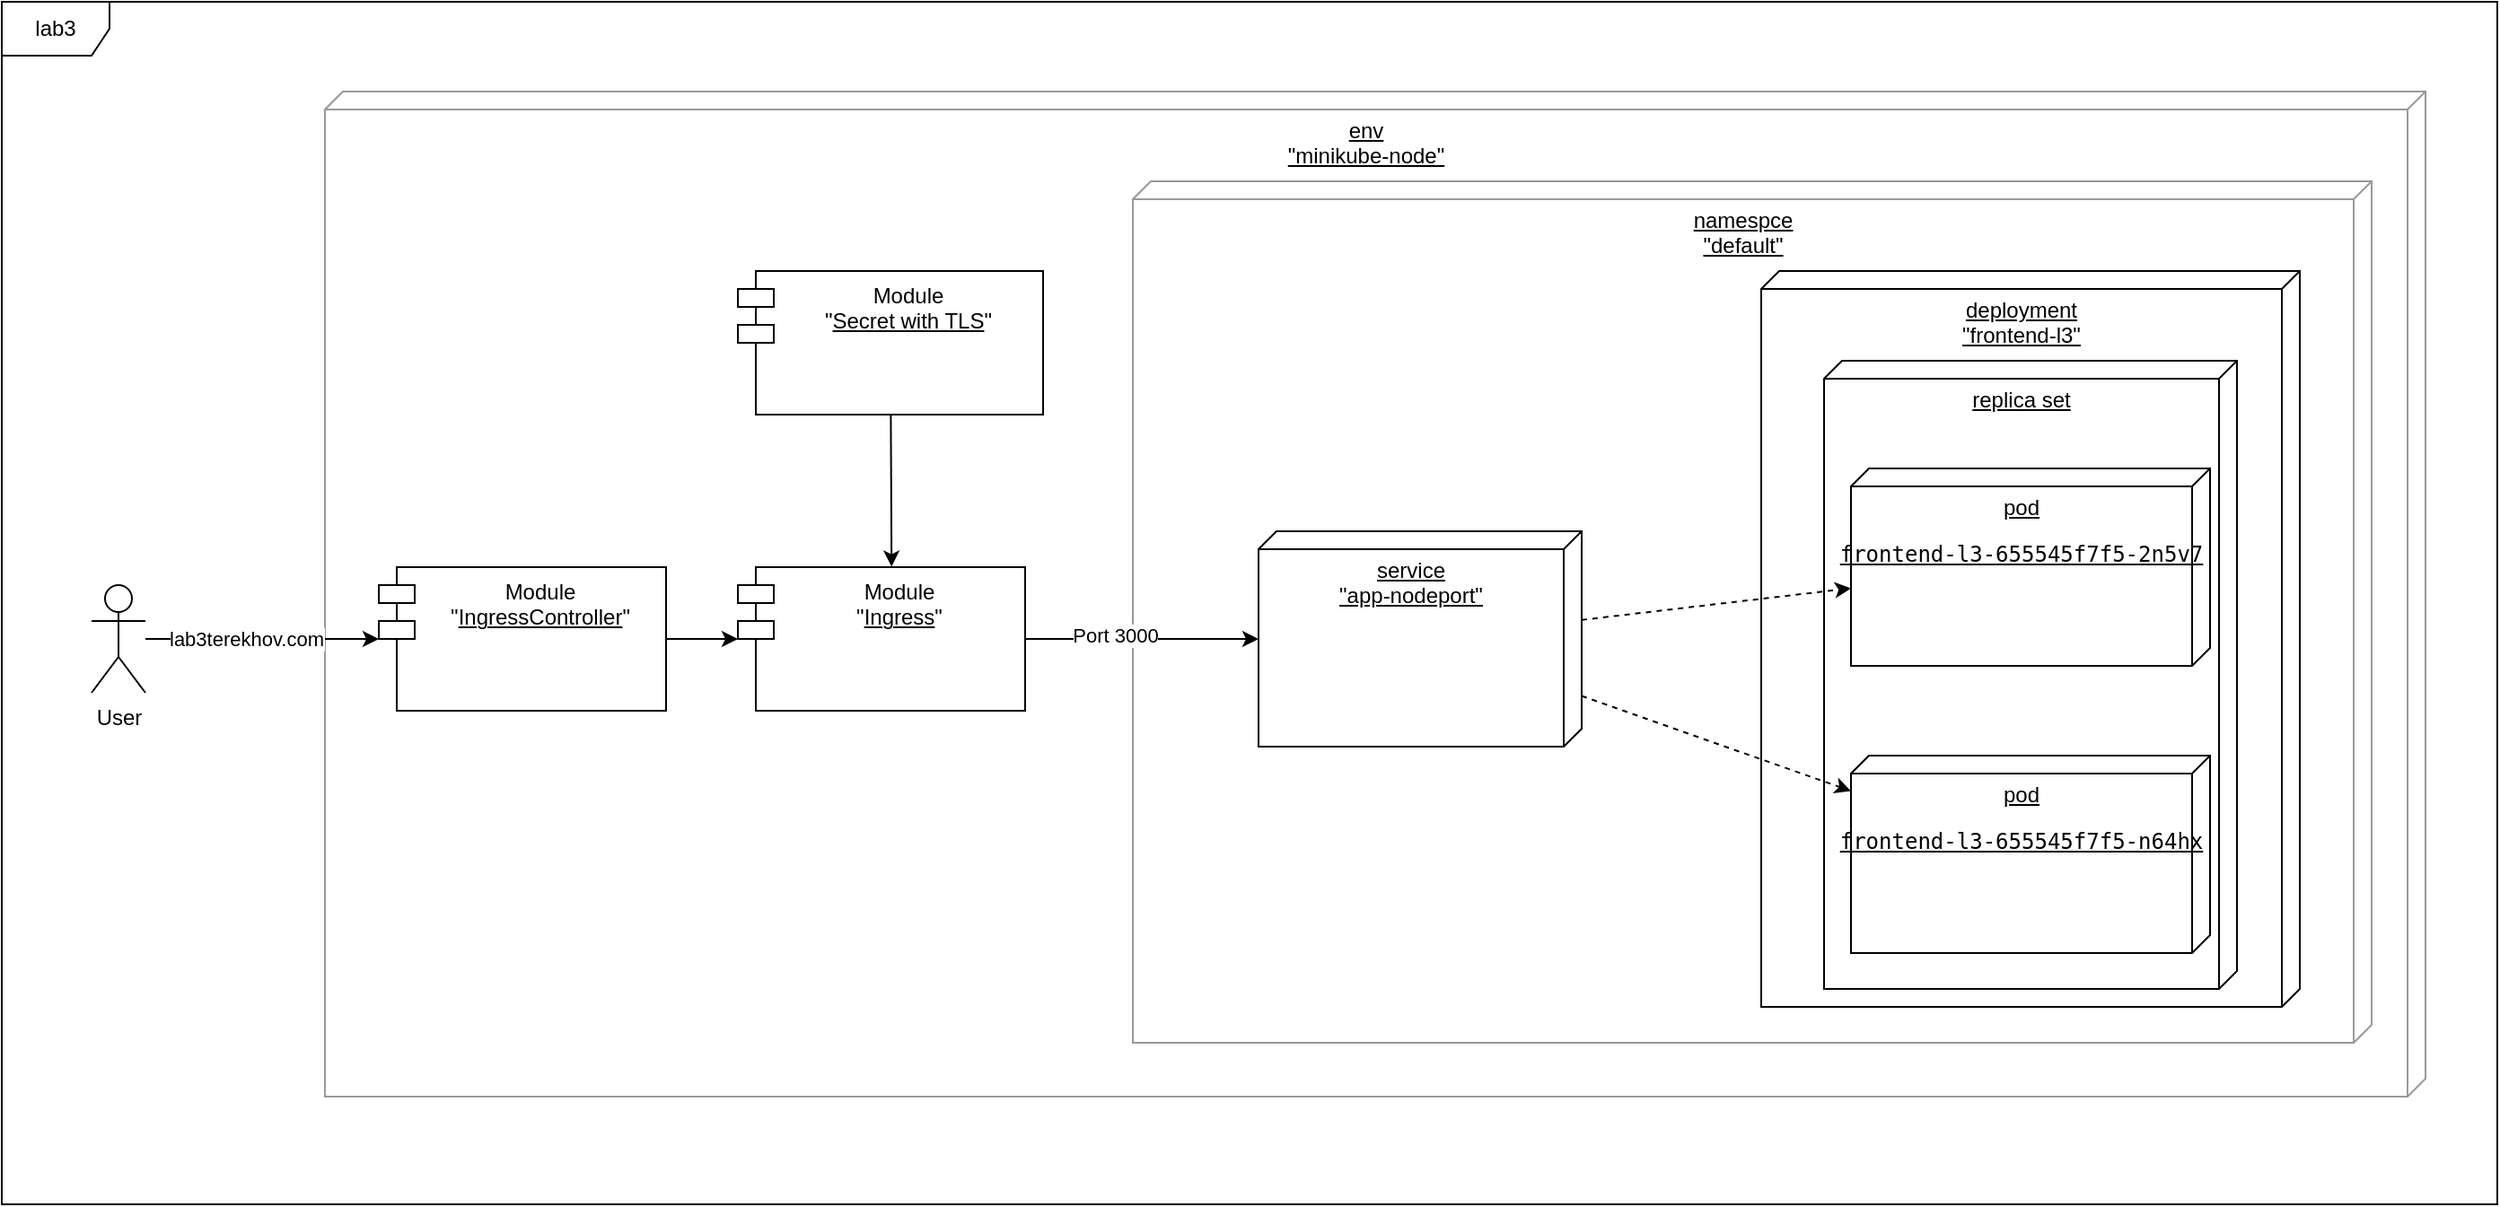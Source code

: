 <mxfile version="22.0.3" type="device">
  <diagram name="Страница — 1" id="fA7D3sdXyef4y8BK_pek">
    <mxGraphModel dx="2336" dy="1143" grid="1" gridSize="10" guides="1" tooltips="1" connect="1" arrows="1" fold="1" page="1" pageScale="1" pageWidth="827" pageHeight="1169" math="0" shadow="0">
      <root>
        <mxCell id="0" />
        <mxCell id="1" parent="0" />
        <mxCell id="kwWLvMw_4-D7OwgcWH1--1" value="env&lt;br&gt;&quot;minikube-node&quot;" style="verticalAlign=top;align=center;spacingTop=8;spacingLeft=2;spacingRight=12;shape=cube;size=10;direction=south;fontStyle=4;html=1;whiteSpace=wrap;strokeColor=#999999;" parent="1" vertex="1">
          <mxGeometry x="-330" y="150" width="1170" height="560" as="geometry" />
        </mxCell>
        <mxCell id="kwWLvMw_4-D7OwgcWH1--2" value="namespce&lt;br&gt;&quot;default&quot;" style="verticalAlign=top;align=center;spacingTop=8;spacingLeft=2;spacingRight=12;shape=cube;size=10;direction=south;fontStyle=4;html=1;whiteSpace=wrap;strokeColor=#999999;" parent="1" vertex="1">
          <mxGeometry x="120" y="200" width="690" height="480" as="geometry" />
        </mxCell>
        <mxCell id="kwWLvMw_4-D7OwgcWH1--3" value="service&lt;br&gt;&quot;app-nodeport&quot;" style="verticalAlign=top;align=center;spacingTop=8;spacingLeft=2;spacingRight=12;shape=cube;size=10;direction=south;fontStyle=4;html=1;whiteSpace=wrap;" parent="1" vertex="1">
          <mxGeometry x="190" y="395" width="180" height="120" as="geometry" />
        </mxCell>
        <mxCell id="kwWLvMw_4-D7OwgcWH1--4" value="deployment&lt;br&gt;&quot;frontend-l3&quot;" style="verticalAlign=top;align=center;spacingTop=8;spacingLeft=2;spacingRight=12;shape=cube;size=10;direction=south;fontStyle=4;html=1;whiteSpace=wrap;" parent="1" vertex="1">
          <mxGeometry x="470" y="250" width="300" height="410" as="geometry" />
        </mxCell>
        <mxCell id="kwWLvMw_4-D7OwgcWH1--5" value="replica set&lt;br&gt;" style="verticalAlign=top;align=center;spacingTop=8;spacingLeft=2;spacingRight=12;shape=cube;size=10;direction=south;fontStyle=4;html=1;whiteSpace=wrap;" parent="1" vertex="1">
          <mxGeometry x="505" y="300" width="230" height="350" as="geometry" />
        </mxCell>
        <mxCell id="kwWLvMw_4-D7OwgcWH1--6" value="pod&lt;br&gt;&lt;div style=&quot;&quot;&gt;&lt;pre style=&quot;&quot;&gt;&lt;font face=&quot;JetBrains Mono, monospace&quot;&gt;frontend-l3-655545f7f5-n64hx&lt;br&gt;&lt;/font&gt;&lt;/pre&gt;&lt;/div&gt;" style="verticalAlign=top;align=center;spacingTop=8;spacingLeft=2;spacingRight=12;shape=cube;size=10;direction=south;fontStyle=4;html=1;whiteSpace=wrap;" parent="1" vertex="1">
          <mxGeometry x="520" y="520" width="200" height="110" as="geometry" />
        </mxCell>
        <mxCell id="kwWLvMw_4-D7OwgcWH1--7" value="&lt;span style=&quot;background-color: rgb(255, 255, 255);&quot;&gt;pod&lt;br&gt;&lt;/span&gt;&lt;div style=&quot;&quot;&gt;&lt;pre style=&quot;&quot;&gt;&lt;font face=&quot;JetBrains Mono, monospace&quot;&gt;frontend-l3-655545f7f5-2n5v7&lt;br&gt;&lt;/font&gt;&lt;/pre&gt;&lt;/div&gt;" style="verticalAlign=top;align=center;spacingTop=8;spacingLeft=2;spacingRight=12;shape=cube;size=10;direction=south;fontStyle=4;html=1;whiteSpace=wrap;" parent="1" vertex="1">
          <mxGeometry x="520" y="360" width="200" height="110" as="geometry" />
        </mxCell>
        <mxCell id="kwWLvMw_4-D7OwgcWH1--9" style="rounded=0;orthogonalLoop=1;jettySize=auto;html=1;dashed=1;" parent="1" source="kwWLvMw_4-D7OwgcWH1--3" target="kwWLvMw_4-D7OwgcWH1--7" edge="1">
          <mxGeometry relative="1" as="geometry" />
        </mxCell>
        <mxCell id="kwWLvMw_4-D7OwgcWH1--10" style="rounded=0;orthogonalLoop=1;jettySize=auto;html=1;dashed=1;" parent="1" source="kwWLvMw_4-D7OwgcWH1--3" target="kwWLvMw_4-D7OwgcWH1--6" edge="1">
          <mxGeometry relative="1" as="geometry" />
        </mxCell>
        <mxCell id="u00L3Retf9o4FMxTzMm7-4" style="edgeStyle=orthogonalEdgeStyle;rounded=0;orthogonalLoop=1;jettySize=auto;html=1;" edge="1" parent="1" source="tci-Rh7tp59hc8q8Y90O-1" target="u00L3Retf9o4FMxTzMm7-12">
          <mxGeometry relative="1" as="geometry">
            <mxPoint x="-300" y="455" as="targetPoint" />
          </mxGeometry>
        </mxCell>
        <mxCell id="u00L3Retf9o4FMxTzMm7-10" value="lab3terekhov.com" style="edgeLabel;html=1;align=center;verticalAlign=middle;resizable=0;points=[];" vertex="1" connectable="0" parent="u00L3Retf9o4FMxTzMm7-4">
          <mxGeometry x="0.244" y="-1" relative="1" as="geometry">
            <mxPoint x="-25" y="-1" as="offset" />
          </mxGeometry>
        </mxCell>
        <mxCell id="tci-Rh7tp59hc8q8Y90O-1" value="User" style="shape=umlActor;verticalLabelPosition=bottom;verticalAlign=top;html=1;" parent="1" vertex="1">
          <mxGeometry x="-460" y="425" width="30" height="60" as="geometry" />
        </mxCell>
        <mxCell id="u00L3Retf9o4FMxTzMm7-5" style="edgeStyle=orthogonalEdgeStyle;rounded=0;orthogonalLoop=1;jettySize=auto;html=1;" edge="1" parent="1" source="u00L3Retf9o4FMxTzMm7-12" target="u00L3Retf9o4FMxTzMm7-13">
          <mxGeometry relative="1" as="geometry">
            <mxPoint x="-150" y="455" as="sourcePoint" />
            <mxPoint x="-110" y="455" as="targetPoint" />
          </mxGeometry>
        </mxCell>
        <mxCell id="u00L3Retf9o4FMxTzMm7-7" style="edgeStyle=orthogonalEdgeStyle;rounded=0;orthogonalLoop=1;jettySize=auto;html=1;" edge="1" parent="1" source="u00L3Retf9o4FMxTzMm7-13" target="kwWLvMw_4-D7OwgcWH1--3">
          <mxGeometry relative="1" as="geometry">
            <mxPoint x="40" y="455" as="sourcePoint" />
          </mxGeometry>
        </mxCell>
        <mxCell id="u00L3Retf9o4FMxTzMm7-8" value="Port 3000" style="edgeLabel;html=1;align=center;verticalAlign=middle;resizable=0;points=[];" vertex="1" connectable="0" parent="u00L3Retf9o4FMxTzMm7-7">
          <mxGeometry x="-0.236" y="2" relative="1" as="geometry">
            <mxPoint as="offset" />
          </mxGeometry>
        </mxCell>
        <mxCell id="u00L3Retf9o4FMxTzMm7-6" style="rounded=0;orthogonalLoop=1;jettySize=auto;html=1;entryX=0.535;entryY=-0.003;entryDx=0;entryDy=0;entryPerimeter=0;" edge="1" parent="1" source="u00L3Retf9o4FMxTzMm7-14" target="u00L3Retf9o4FMxTzMm7-13">
          <mxGeometry relative="1" as="geometry">
            <mxPoint x="-35" y="407.5" as="targetPoint" />
          </mxGeometry>
        </mxCell>
        <mxCell id="u00L3Retf9o4FMxTzMm7-11" value="lab3" style="shape=umlFrame;whiteSpace=wrap;html=1;pointerEvents=0;" vertex="1" parent="1">
          <mxGeometry x="-510" y="100" width="1390" height="670" as="geometry" />
        </mxCell>
        <mxCell id="u00L3Retf9o4FMxTzMm7-12" value="Module&lt;br&gt;&quot;&lt;u&gt;IngressController&lt;/u&gt;&quot;" style="shape=module;align=left;spacingLeft=20;align=center;verticalAlign=top;whiteSpace=wrap;html=1;" vertex="1" parent="1">
          <mxGeometry x="-300" y="415" width="160" height="80" as="geometry" />
        </mxCell>
        <mxCell id="u00L3Retf9o4FMxTzMm7-13" value="Module&lt;br&gt;&quot;&lt;u&gt;Ingress&lt;/u&gt;&quot;" style="shape=module;align=left;spacingLeft=20;align=center;verticalAlign=top;whiteSpace=wrap;html=1;" vertex="1" parent="1">
          <mxGeometry x="-100" y="415" width="160" height="80" as="geometry" />
        </mxCell>
        <mxCell id="u00L3Retf9o4FMxTzMm7-14" value="Module&lt;br&gt;&quot;&lt;u&gt;Secret with TLS&lt;/u&gt;&quot;" style="shape=module;align=left;spacingLeft=20;align=center;verticalAlign=top;whiteSpace=wrap;html=1;" vertex="1" parent="1">
          <mxGeometry x="-100" y="250" width="170" height="80" as="geometry" />
        </mxCell>
      </root>
    </mxGraphModel>
  </diagram>
</mxfile>
